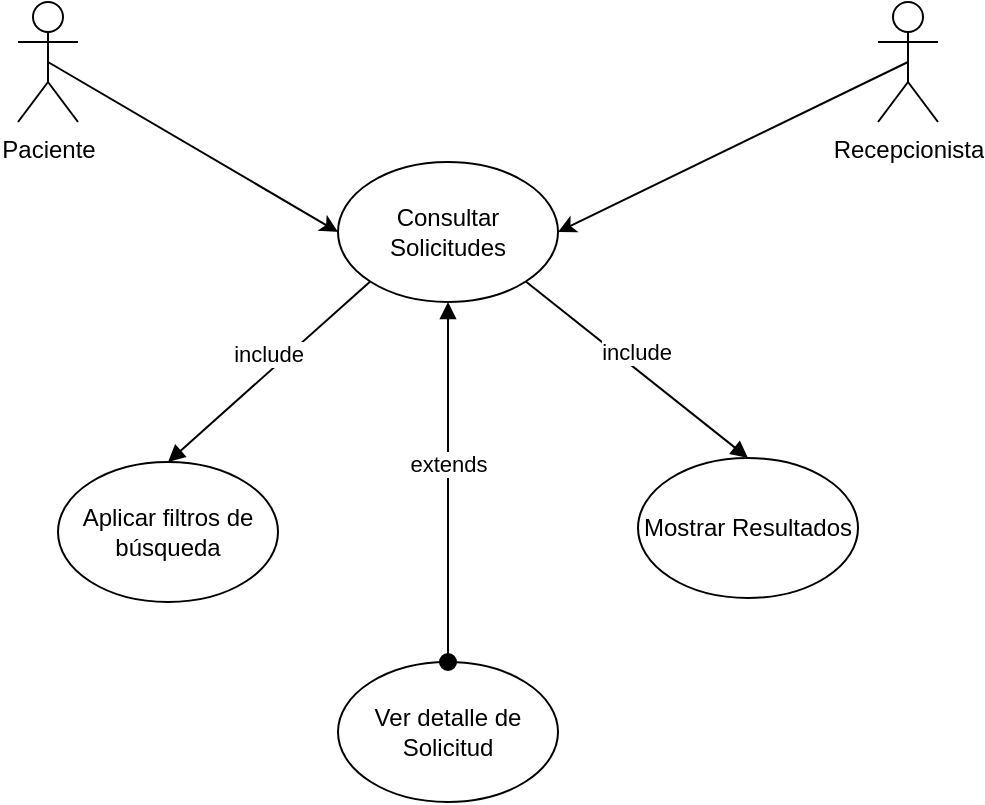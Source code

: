 <mxfile version="24.7.17">
  <diagram name="Página-1" id="9zFQKUBLeJXrVL7VNmQv">
    <mxGraphModel dx="1674" dy="836" grid="1" gridSize="10" guides="1" tooltips="1" connect="1" arrows="1" fold="1" page="1" pageScale="1" pageWidth="827" pageHeight="1169" math="0" shadow="0">
      <root>
        <mxCell id="0" />
        <mxCell id="1" parent="0" />
        <mxCell id="X1Eo1sHIrX_QFFsF9z0L-1" value="Paciente" style="shape=umlActor;verticalLabelPosition=bottom;verticalAlign=top;html=1;" vertex="1" parent="1">
          <mxGeometry x="180" y="150" width="30" height="60" as="geometry" />
        </mxCell>
        <mxCell id="X1Eo1sHIrX_QFFsF9z0L-2" value="Recepcionista" style="shape=umlActor;verticalLabelPosition=bottom;verticalAlign=top;html=1;" vertex="1" parent="1">
          <mxGeometry x="610" y="150" width="30" height="60" as="geometry" />
        </mxCell>
        <mxCell id="X1Eo1sHIrX_QFFsF9z0L-3" value="Consultar Solicitudes" style="ellipse;whiteSpace=wrap;html=1;" vertex="1" parent="1">
          <mxGeometry x="340" y="230" width="110" height="70" as="geometry" />
        </mxCell>
        <mxCell id="X1Eo1sHIrX_QFFsF9z0L-4" value="Aplicar filtros de búsqueda" style="ellipse;whiteSpace=wrap;html=1;" vertex="1" parent="1">
          <mxGeometry x="200" y="380" width="110" height="70" as="geometry" />
        </mxCell>
        <mxCell id="X1Eo1sHIrX_QFFsF9z0L-5" value="Mostrar Resultados" style="ellipse;whiteSpace=wrap;html=1;" vertex="1" parent="1">
          <mxGeometry x="490" y="378" width="110" height="70" as="geometry" />
        </mxCell>
        <mxCell id="X1Eo1sHIrX_QFFsF9z0L-6" value="Ver detalle de Solicitud" style="ellipse;whiteSpace=wrap;html=1;" vertex="1" parent="1">
          <mxGeometry x="340" y="480" width="110" height="70" as="geometry" />
        </mxCell>
        <mxCell id="X1Eo1sHIrX_QFFsF9z0L-7" value="" style="endArrow=classic;html=1;rounded=0;exitX=0.5;exitY=0.5;exitDx=0;exitDy=0;exitPerimeter=0;entryX=0;entryY=0.5;entryDx=0;entryDy=0;" edge="1" parent="1" source="X1Eo1sHIrX_QFFsF9z0L-1" target="X1Eo1sHIrX_QFFsF9z0L-3">
          <mxGeometry width="50" height="50" relative="1" as="geometry">
            <mxPoint x="730" y="450" as="sourcePoint" />
            <mxPoint x="780" y="400" as="targetPoint" />
          </mxGeometry>
        </mxCell>
        <mxCell id="X1Eo1sHIrX_QFFsF9z0L-8" value="" style="endArrow=classic;html=1;rounded=0;exitX=0.5;exitY=0.5;exitDx=0;exitDy=0;exitPerimeter=0;entryX=1;entryY=0.5;entryDx=0;entryDy=0;" edge="1" parent="1" source="X1Eo1sHIrX_QFFsF9z0L-2" target="X1Eo1sHIrX_QFFsF9z0L-3">
          <mxGeometry width="50" height="50" relative="1" as="geometry">
            <mxPoint x="630" y="350" as="sourcePoint" />
            <mxPoint x="680" y="300" as="targetPoint" />
          </mxGeometry>
        </mxCell>
        <mxCell id="X1Eo1sHIrX_QFFsF9z0L-9" value="include" style="html=1;verticalAlign=bottom;endArrow=block;curved=0;rounded=0;exitX=0;exitY=1;exitDx=0;exitDy=0;entryX=0.5;entryY=0;entryDx=0;entryDy=0;" edge="1" parent="1" source="X1Eo1sHIrX_QFFsF9z0L-3" target="X1Eo1sHIrX_QFFsF9z0L-4">
          <mxGeometry width="80" relative="1" as="geometry">
            <mxPoint x="750" y="430" as="sourcePoint" />
            <mxPoint x="830" y="430" as="targetPoint" />
          </mxGeometry>
        </mxCell>
        <mxCell id="X1Eo1sHIrX_QFFsF9z0L-10" value="extends" style="html=1;verticalAlign=bottom;startArrow=oval;startFill=1;endArrow=block;startSize=8;curved=0;rounded=0;exitX=0.5;exitY=0;exitDx=0;exitDy=0;entryX=0.5;entryY=1;entryDx=0;entryDy=0;" edge="1" parent="1" source="X1Eo1sHIrX_QFFsF9z0L-6" target="X1Eo1sHIrX_QFFsF9z0L-3">
          <mxGeometry width="60" relative="1" as="geometry">
            <mxPoint x="760" y="430" as="sourcePoint" />
            <mxPoint x="820" y="430" as="targetPoint" />
          </mxGeometry>
        </mxCell>
        <mxCell id="X1Eo1sHIrX_QFFsF9z0L-11" value="include" style="html=1;verticalAlign=bottom;endArrow=block;curved=0;rounded=0;exitX=1;exitY=1;exitDx=0;exitDy=0;entryX=0.5;entryY=0;entryDx=0;entryDy=0;" edge="1" parent="1" source="X1Eo1sHIrX_QFFsF9z0L-3" target="X1Eo1sHIrX_QFFsF9z0L-5">
          <mxGeometry width="80" relative="1" as="geometry">
            <mxPoint x="405" y="310" as="sourcePoint" />
            <mxPoint x="295" y="370" as="targetPoint" />
          </mxGeometry>
        </mxCell>
      </root>
    </mxGraphModel>
  </diagram>
</mxfile>
